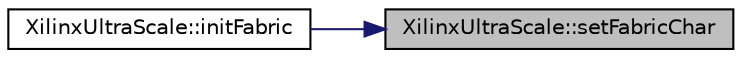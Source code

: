digraph "XilinxUltraScale::setFabricChar"
{
 // INTERACTIVE_SVG=YES
 // LATEX_PDF_SIZE
  edge [fontname="Helvetica",fontsize="10",labelfontname="Helvetica",labelfontsize="10"];
  node [fontname="Helvetica",fontsize="10",shape=record];
  rankdir="RL";
  Node1 [label="XilinxUltraScale::setFabricChar",height=0.2,width=0.4,color="black", fillcolor="grey75", style="filled", fontcolor="black",tooltip=" "];
  Node1 -> Node2 [dir="back",color="midnightblue",fontsize="10",style="solid",fontname="Helvetica"];
  Node2 [label="XilinxUltraScale::initFabric",height=0.2,width=0.4,color="black", fillcolor="white", style="filled",URL="$classXilinxUltraScale.html#a2f82f7a822d10256cf3f4daf2f471bf8",tooltip=" "];
}

